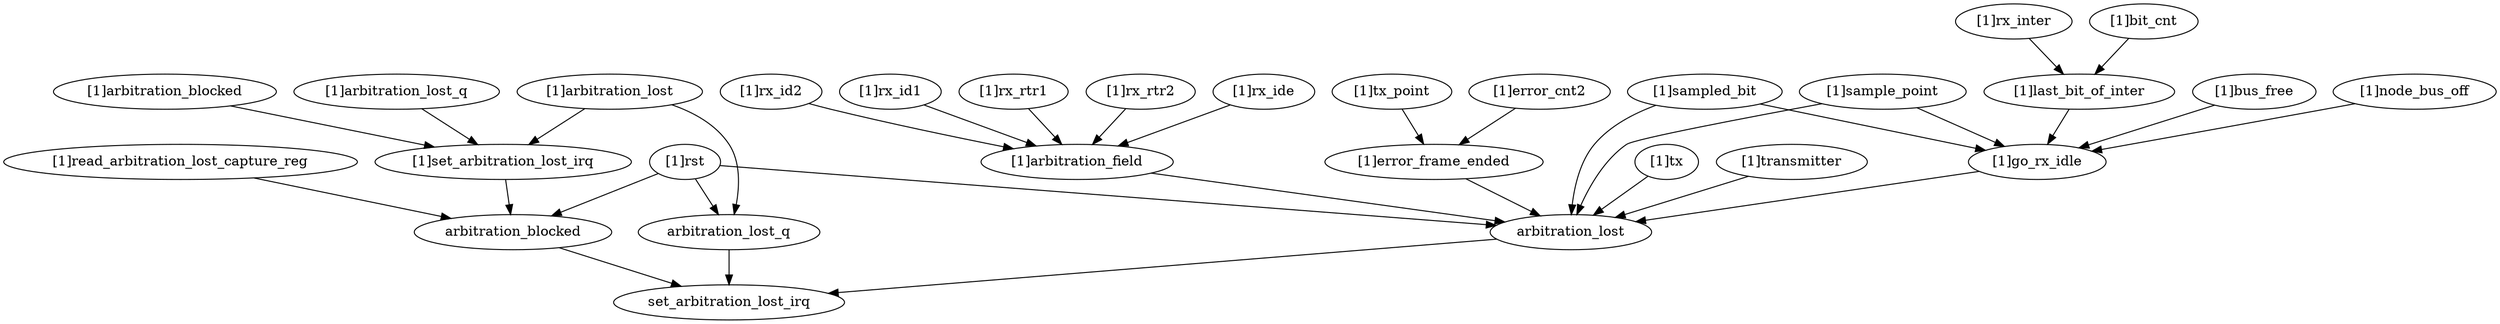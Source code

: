 strict digraph "" {
	"[1]rst"	 [complexity=5,
		importance=0.0136412121479,
		rank=0.00272824242958];
	arbitration_lost	 [complexity=4,
		importance=0.00737581767445,
		rank=0.00184395441861];
	"[1]rst" -> arbitration_lost;
	arbitration_blocked	 [complexity=4,
		importance=0.00776054143027,
		rank=0.00194013535757];
	"[1]rst" -> arbitration_blocked;
	arbitration_lost_q	 [complexity=4,
		importance=0.00603137427577,
		rank=0.00150784356894];
	"[1]rst" -> arbitration_lost_q;
	"[1]rx_inter"	 [complexity=15,
		importance=0.0211268538552,
		rank=0.00140845692368];
	"[1]last_bit_of_inter"	 [complexity=12,
		importance=0.0189570648383,
		rank=0.00157975540319];
	"[1]rx_inter" -> "[1]last_bit_of_inter";
	"[1]bit_cnt"	 [complexity=15,
		importance=0.0234631288598,
		rank=0.00156420859065];
	"[1]bit_cnt" -> "[1]last_bit_of_inter";
	"[1]bus_free"	 [complexity=12,
		importance=0.0200102258244,
		rank=0.0016675188187];
	"[1]go_rx_idle"	 [complexity=6,
		importance=0.0170006946984,
		rank=0.00283344911639];
	"[1]bus_free" -> "[1]go_rx_idle";
	"[1]rx_rtr1"	 [complexity=15,
		importance=0.0127933950535,
		rank=0.00085289300357];
	"[1]arbitration_field"	 [complexity=9,
		importance=0.0101810118455,
		rank=0.00113122353839];
	"[1]rx_rtr1" -> "[1]arbitration_field";
	"[1]rx_rtr2"	 [complexity=15,
		importance=0.012760538841,
		rank=0.000850702589403];
	"[1]rx_rtr2" -> "[1]arbitration_field";
	"[1]read_arbitration_lost_capture_reg"	 [complexity=5,
		importance=0.0170995464569,
		rank=0.00341990929138];
	"[1]read_arbitration_lost_capture_reg" -> arbitration_blocked;
	set_arbitration_lost_irq	 [complexity=0,
		importance=0.00430707587881,
		rank=0.0];
	arbitration_lost -> set_arbitration_lost_irq;
	"[1]tx_point"	 [complexity=9,
		importance=0.0182551221729,
		rank=0.0020283469081];
	"[1]error_frame_ended"	 [complexity=6,
		importance=0.0166766585765,
		rank=0.00277944309608];
	"[1]tx_point" -> "[1]error_frame_ended";
	"[1]arbitration_field" -> arbitration_lost;
	"[1]node_bus_off"	 [complexity=12,
		importance=0.0214607644915,
		rank=0.00178839704096];
	"[1]node_bus_off" -> "[1]go_rx_idle";
	"[1]go_rx_idle" -> arbitration_lost;
	"[1]tx"	 [complexity=9,
		importance=0.0188022832717,
		rank=0.00208914258574];
	"[1]tx" -> arbitration_lost;
	"[1]arbitration_blocked"	 [complexity=9,
		importance=0.0155210828605,
		rank=0.00172456476228];
	"[1]set_arbitration_lost_irq"	 [complexity=5,
		importance=0.0120676173091,
		rank=0.00241352346181];
	"[1]arbitration_blocked" -> "[1]set_arbitration_lost_irq";
	"[1]rx_ide"	 [complexity=15,
		importance=0.0129410607721,
		rank=0.000862737384804];
	"[1]rx_ide" -> "[1]arbitration_field";
	"[1]transmitter"	 [complexity=9,
		importance=0.0100511820176,
		rank=0.00111679800196];
	"[1]transmitter" -> arbitration_lost;
	"[1]last_bit_of_inter" -> "[1]go_rx_idle";
	arbitration_blocked -> set_arbitration_lost_irq;
	"[1]sampled_bit"	 [complexity=12,
		importance=0.0185791582947,
		rank=0.00154826319123];
	"[1]sampled_bit" -> arbitration_lost;
	"[1]sampled_bit" -> "[1]go_rx_idle";
	"[1]set_arbitration_lost_irq" -> arbitration_blocked;
	"[1]sample_point"	 [complexity=12,
		importance=0.0185791582947,
		rank=0.00154826319123];
	"[1]sample_point" -> arbitration_lost;
	"[1]sample_point" -> "[1]go_rx_idle";
	"[1]rx_id2"	 [complexity=15,
		importance=0.0126471754245,
		rank=0.000843145028302];
	"[1]rx_id2" -> "[1]arbitration_field";
	"[1]rx_id1"	 [complexity=15,
		importance=0.0125419358974,
		rank=0.000836129059828];
	"[1]rx_id1" -> "[1]arbitration_field";
	"[1]arbitration_lost_q"	 [complexity=9,
		importance=0.013791915706,
		rank=0.00153243507845];
	"[1]arbitration_lost_q" -> "[1]set_arbitration_lost_irq";
	"[1]arbitration_lost"	 [complexity=7,
		importance=0.00910011607142,
		rank=0.00130001658163];
	"[1]arbitration_lost" -> "[1]set_arbitration_lost_irq";
	"[1]arbitration_lost" -> arbitration_lost_q;
	"[1]error_cnt2"	 [complexity=9,
		importance=0.0189634926022,
		rank=0.00210705473358];
	"[1]error_cnt2" -> "[1]error_frame_ended";
	arbitration_lost_q -> set_arbitration_lost_irq;
	"[1]error_frame_ended" -> arbitration_lost;
}
